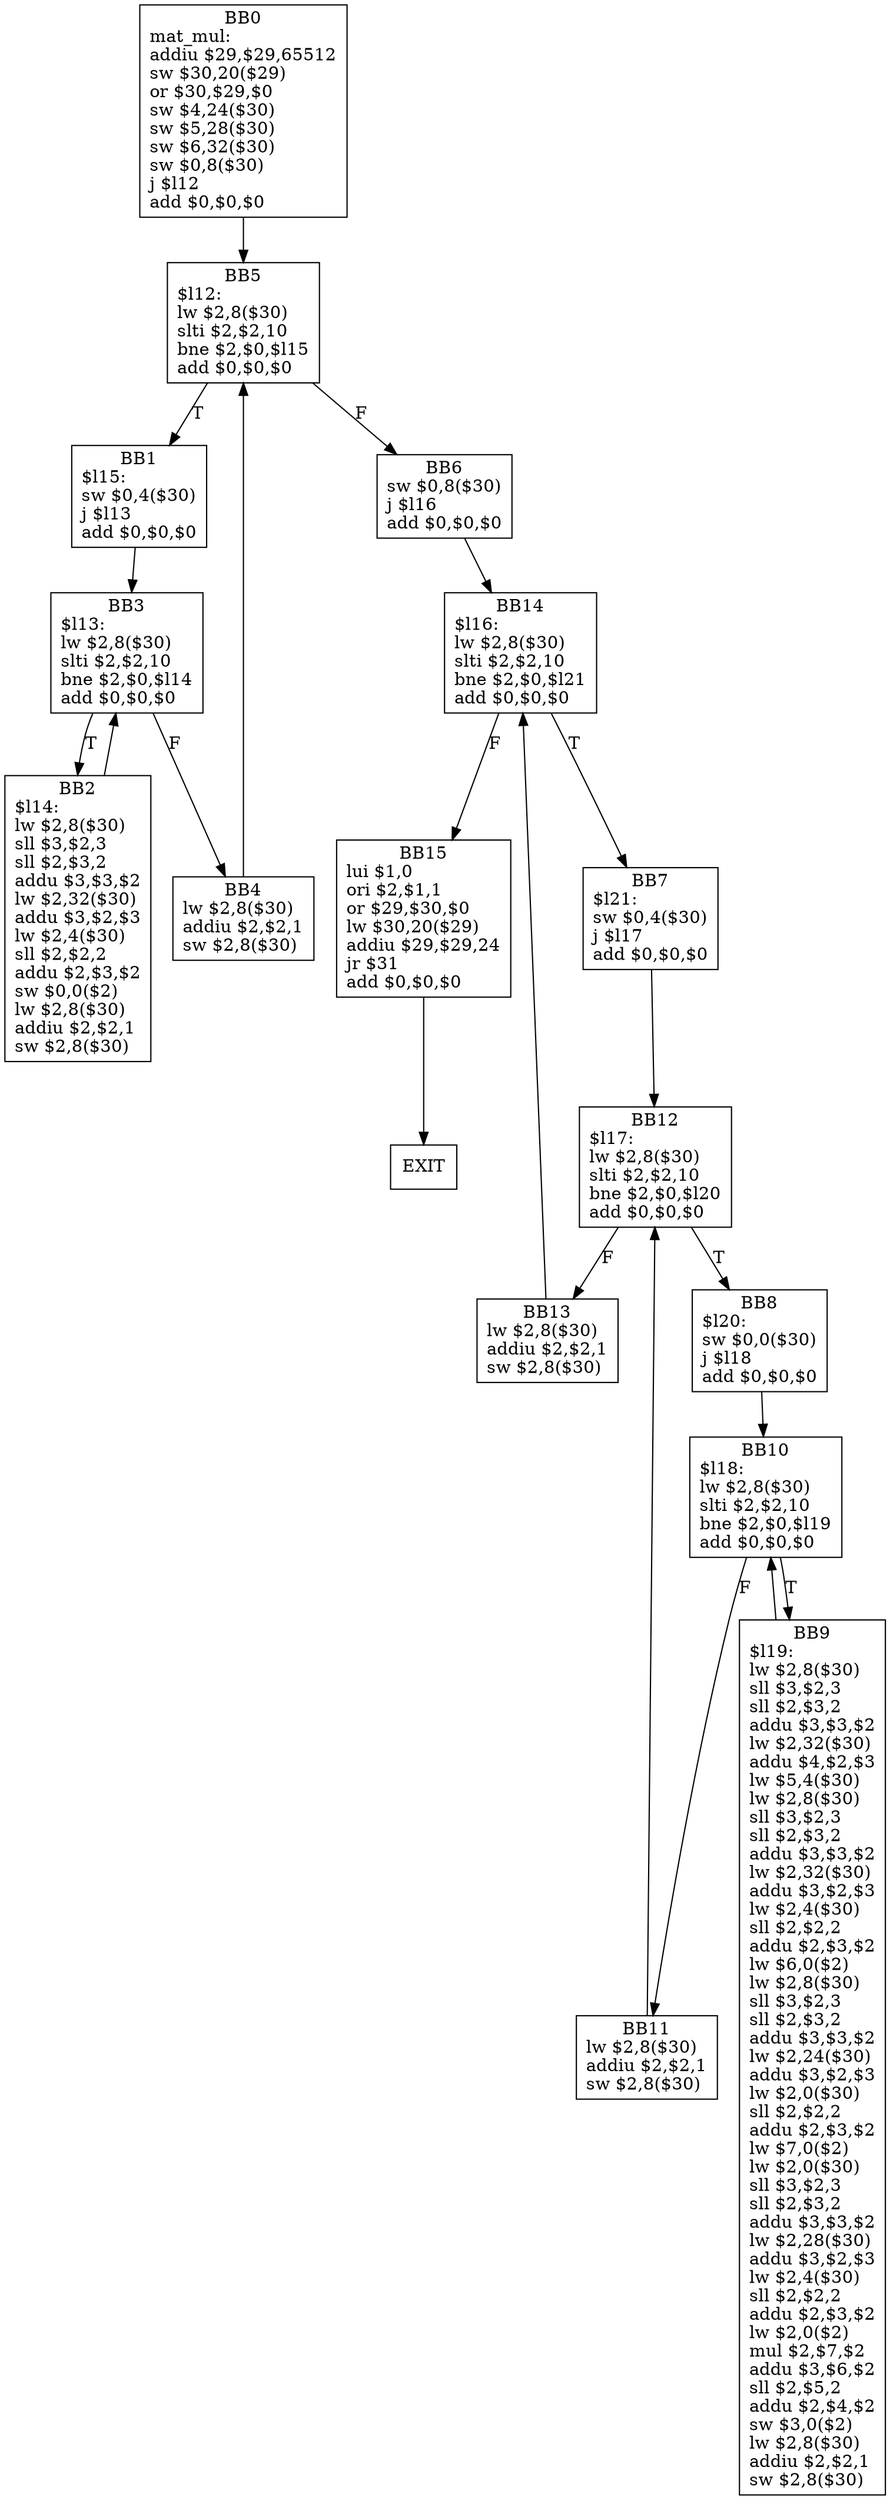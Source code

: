 digraph G1 {
node [shape = box];
BB0 [label = "BB0\nmat_mul:\laddiu $29,$29,65512\lsw $30,20($29)\lor $30,$29,$0\lsw $4,24($30)\lsw $5,28($30)\lsw $6,32($30)\lsw $0,8($30)\lj $l12\ladd $0,$0,$0\l"] ;
BB0 -> BB5 [style = filled, label = ""];
BB5 [label = "BB5\n$l12:\llw $2,8($30)\lslti $2,$2,10\lbne $2,$0,$l15\ladd $0,$0,$0\l"] ;
BB5 -> BB1 [style = filled, label = "T"];
BB5 -> BB6[style = filled, label = "F"];
BB1 [label = "BB1\n$l15:\lsw $0,4($30)\lj $l13\ladd $0,$0,$0\l"] ;
BB1 -> BB3 [style = filled, label = ""];
BB3 [label = "BB3\n$l13:\llw $2,8($30)\lslti $2,$2,10\lbne $2,$0,$l14\ladd $0,$0,$0\l"] ;
BB3 -> BB2 [style = filled, label = "T"];
BB3 -> BB4[style = filled, label = "F"];
BB2 [label = "BB2\n$l14:\llw $2,8($30)\lsll $3,$2,3\lsll $2,$3,2\laddu $3,$3,$2\llw $2,32($30)\laddu $3,$2,$3\llw $2,4($30)\lsll $2,$2,2\laddu $2,$3,$2\lsw $0,0($2)\llw $2,8($30)\laddiu $2,$2,1\lsw $2,8($30)\l"] ;
BB2 -> BB3 [style = filled, label = ""];
BB4 [label = "BB4\nlw $2,8($30)\laddiu $2,$2,1\lsw $2,8($30)\l"] ;
BB4 -> BB5 [style = filled, label = ""];
BB6 [label = "BB6\nsw $0,8($30)\lj $l16\ladd $0,$0,$0\l"] ;
BB6 -> BB14 [style = filled, label = ""];
BB14 [label = "BB14\n$l16:\llw $2,8($30)\lslti $2,$2,10\lbne $2,$0,$l21\ladd $0,$0,$0\l"] ;
BB14 -> BB7 [style = filled, label = "T"];
BB14 -> BB15[style = filled, label = "F"];
BB7 [label = "BB7\n$l21:\lsw $0,4($30)\lj $l17\ladd $0,$0,$0\l"] ;
BB7 -> BB12 [style = filled, label = ""];
BB12 [label = "BB12\n$l17:\llw $2,8($30)\lslti $2,$2,10\lbne $2,$0,$l20\ladd $0,$0,$0\l"] ;
BB12 -> BB8 [style = filled, label = "T"];
BB12 -> BB13[style = filled, label = "F"];
BB8 [label = "BB8\n$l20:\lsw $0,0($30)\lj $l18\ladd $0,$0,$0\l"] ;
BB8 -> BB10 [style = filled, label = ""];
BB10 [label = "BB10\n$l18:\llw $2,8($30)\lslti $2,$2,10\lbne $2,$0,$l19\ladd $0,$0,$0\l"] ;
BB10 -> BB9 [style = filled, label = "T"];
BB10 -> BB11[style = filled, label = "F"];
BB9 [label = "BB9\n$l19:\llw $2,8($30)\lsll $3,$2,3\lsll $2,$3,2\laddu $3,$3,$2\llw $2,32($30)\laddu $4,$2,$3\llw $5,4($30)\llw $2,8($30)\lsll $3,$2,3\lsll $2,$3,2\laddu $3,$3,$2\llw $2,32($30)\laddu $3,$2,$3\llw $2,4($30)\lsll $2,$2,2\laddu $2,$3,$2\llw $6,0($2)\llw $2,8($30)\lsll $3,$2,3\lsll $2,$3,2\laddu $3,$3,$2\llw $2,24($30)\laddu $3,$2,$3\llw $2,0($30)\lsll $2,$2,2\laddu $2,$3,$2\llw $7,0($2)\llw $2,0($30)\lsll $3,$2,3\lsll $2,$3,2\laddu $3,$3,$2\llw $2,28($30)\laddu $3,$2,$3\llw $2,4($30)\lsll $2,$2,2\laddu $2,$3,$2\llw $2,0($2)\lmul $2,$7,$2\laddu $3,$6,$2\lsll $2,$5,2\laddu $2,$4,$2\lsw $3,0($2)\llw $2,8($30)\laddiu $2,$2,1\lsw $2,8($30)\l"] ;
BB9 -> BB10 [style = filled, label = ""];
BB11 [label = "BB11\nlw $2,8($30)\laddiu $2,$2,1\lsw $2,8($30)\l"] ;
BB11 -> BB12 [style = filled, label = ""];
BB13 [label = "BB13\nlw $2,8($30)\laddiu $2,$2,1\lsw $2,8($30)\l"] ;
BB13 -> BB14 [style = filled, label = ""];
BB15 [label = "BB15\nlui $1,0\lori $2,$1,1\lor $29,$30,$0\llw $30,20($29)\laddiu $29,$29,24\ljr $31\ladd $0,$0,$0\l"] ;
BB15 -> EXIT  [style = filled, label = ""];
}
